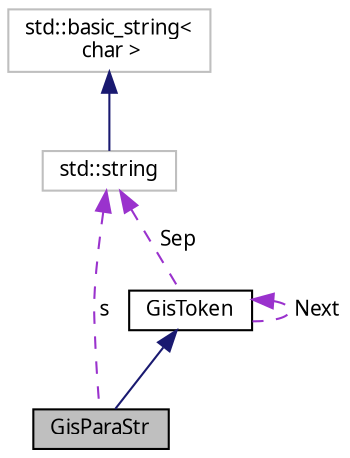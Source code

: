 digraph "GisParaStr"
{
  edge [fontname="Sans",fontsize="10",labelfontname="Sans",labelfontsize="10"];
  node [fontname="Sans",fontsize="10",shape=record];
  Node2 [label="GisParaStr",height=0.2,width=0.4,color="black", fillcolor="grey75", style="filled", fontcolor="black"];
  Node3 -> Node2 [dir="back",color="midnightblue",fontsize="10",style="solid",fontname="Sans"];
  Node3 [label="GisToken",height=0.2,width=0.4,color="black", fillcolor="white", style="filled",URL="$d2/db7/classGisToken.html"];
  Node4 -> Node3 [dir="back",color="darkorchid3",fontsize="10",style="dashed",label=" Sep" ,fontname="Sans"];
  Node4 [label="std::string",height=0.2,width=0.4,color="grey75", fillcolor="white", style="filled",tooltip="STL class. "];
  Node5 -> Node4 [dir="back",color="midnightblue",fontsize="10",style="solid",fontname="Sans"];
  Node5 [label="std::basic_string\<\l char \>",height=0.2,width=0.4,color="grey75", fillcolor="white", style="filled",tooltip="STL class. "];
  Node3 -> Node3 [dir="back",color="darkorchid3",fontsize="10",style="dashed",label=" Next" ,fontname="Sans"];
  Node4 -> Node2 [dir="back",color="darkorchid3",fontsize="10",style="dashed",label=" s" ,fontname="Sans"];
}
